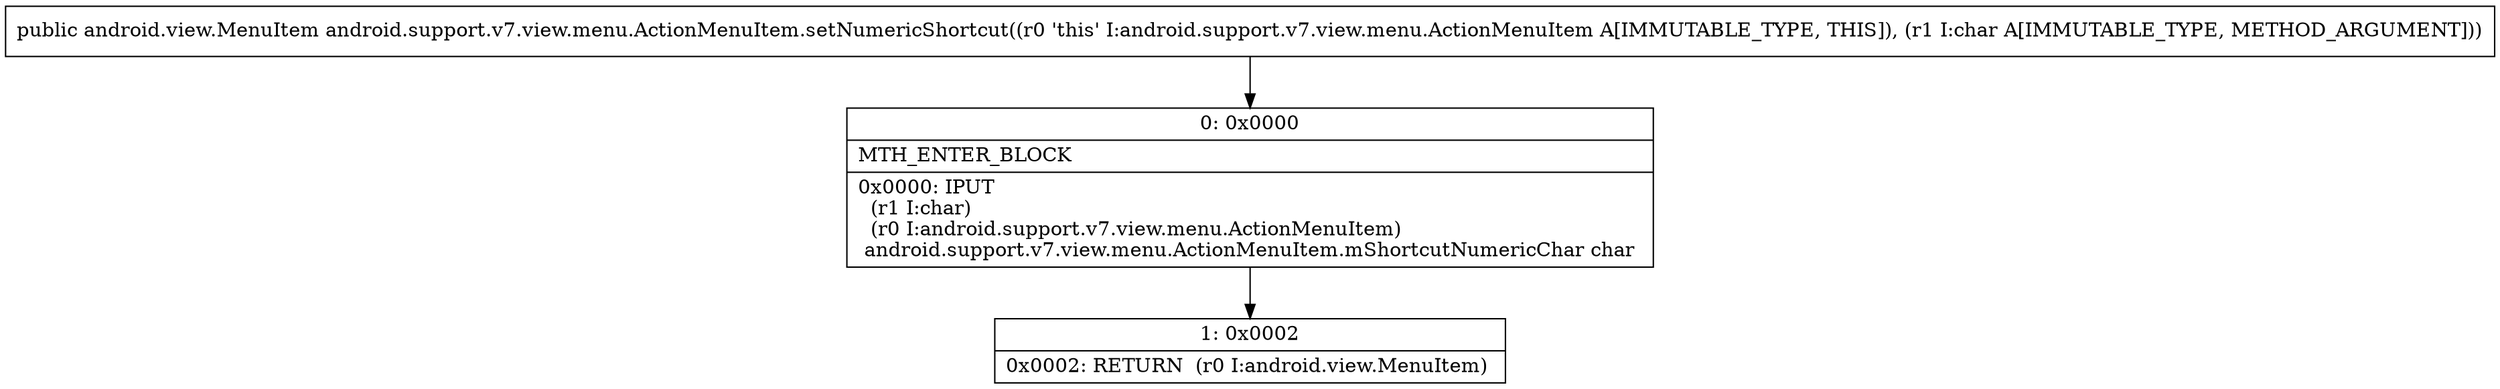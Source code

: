 digraph "CFG forandroid.support.v7.view.menu.ActionMenuItem.setNumericShortcut(C)Landroid\/view\/MenuItem;" {
Node_0 [shape=record,label="{0\:\ 0x0000|MTH_ENTER_BLOCK\l|0x0000: IPUT  \l  (r1 I:char)\l  (r0 I:android.support.v7.view.menu.ActionMenuItem)\l android.support.v7.view.menu.ActionMenuItem.mShortcutNumericChar char \l}"];
Node_1 [shape=record,label="{1\:\ 0x0002|0x0002: RETURN  (r0 I:android.view.MenuItem) \l}"];
MethodNode[shape=record,label="{public android.view.MenuItem android.support.v7.view.menu.ActionMenuItem.setNumericShortcut((r0 'this' I:android.support.v7.view.menu.ActionMenuItem A[IMMUTABLE_TYPE, THIS]), (r1 I:char A[IMMUTABLE_TYPE, METHOD_ARGUMENT])) }"];
MethodNode -> Node_0;
Node_0 -> Node_1;
}


